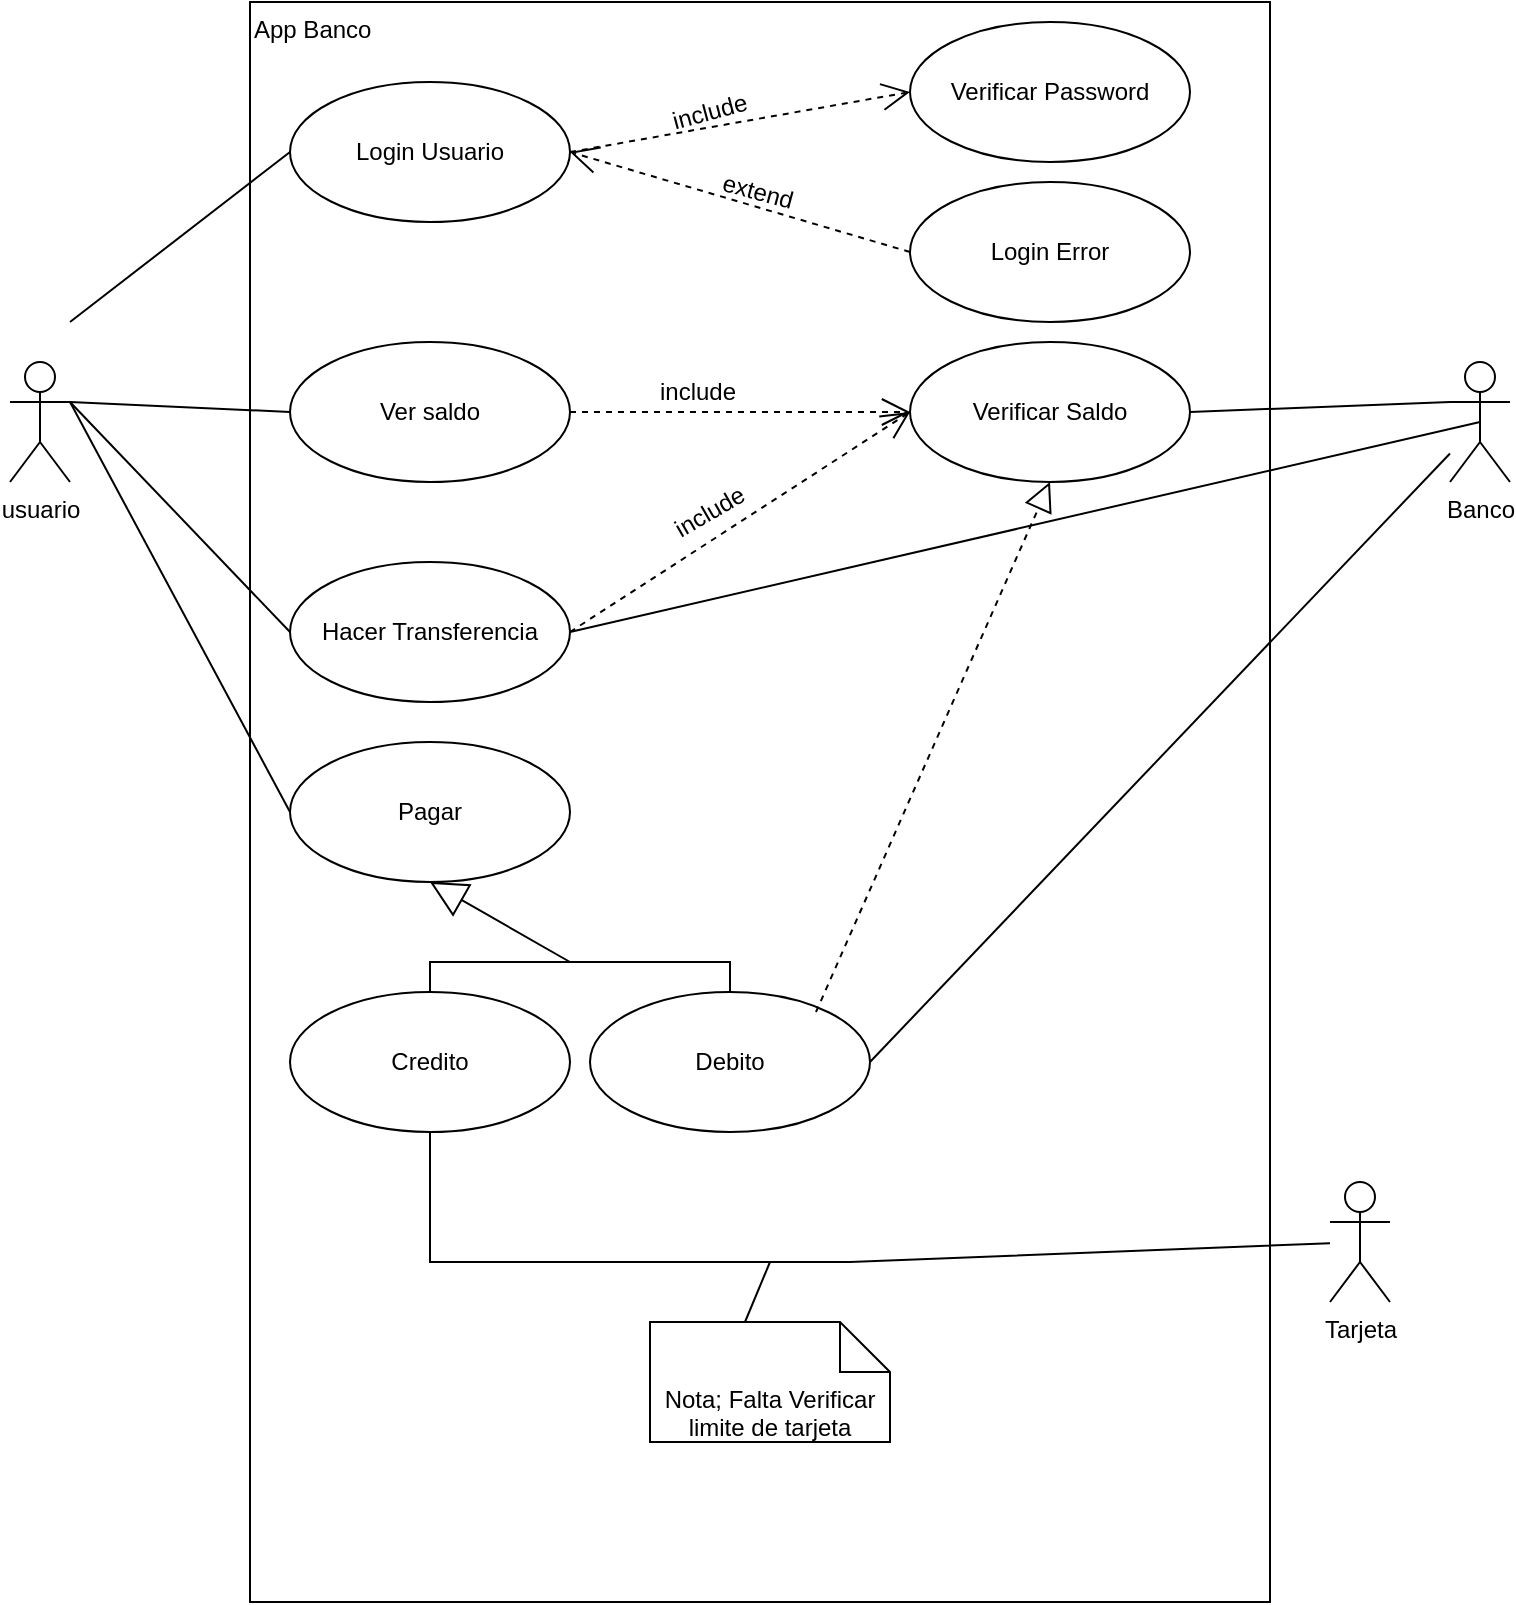 <mxfile version="26.2.9">
  <diagram name="Página-1" id="tseR-BPoztX5uIfRD1EI">
    <mxGraphModel dx="868" dy="477" grid="1" gridSize="10" guides="1" tooltips="1" connect="1" arrows="1" fold="1" page="1" pageScale="1" pageWidth="827" pageHeight="1169" math="0" shadow="0">
      <root>
        <mxCell id="0" />
        <mxCell id="1" parent="0" />
        <mxCell id="XU2VylWFoMoPEVJpkFGp-1" value="App Banco" style="whiteSpace=wrap;html=1;align=left;verticalAlign=top;" vertex="1" parent="1">
          <mxGeometry x="160" y="20" width="510" height="800" as="geometry" />
        </mxCell>
        <mxCell id="XU2VylWFoMoPEVJpkFGp-2" value="usuario" style="shape=umlActor;verticalLabelPosition=bottom;verticalAlign=top;html=1;outlineConnect=0;" vertex="1" parent="1">
          <mxGeometry x="40" y="200" width="30" height="60" as="geometry" />
        </mxCell>
        <mxCell id="XU2VylWFoMoPEVJpkFGp-3" value="Login Usuario" style="ellipse;whiteSpace=wrap;html=1;" vertex="1" parent="1">
          <mxGeometry x="180" y="60" width="140" height="70" as="geometry" />
        </mxCell>
        <mxCell id="XU2VylWFoMoPEVJpkFGp-4" value="" style="endArrow=none;html=1;rounded=0;entryX=0;entryY=0.5;entryDx=0;entryDy=0;" edge="1" parent="1" target="XU2VylWFoMoPEVJpkFGp-3">
          <mxGeometry width="50" height="50" relative="1" as="geometry">
            <mxPoint x="70" y="180" as="sourcePoint" />
            <mxPoint x="440" y="130" as="targetPoint" />
          </mxGeometry>
        </mxCell>
        <mxCell id="XU2VylWFoMoPEVJpkFGp-5" value="Ver saldo" style="ellipse;whiteSpace=wrap;html=1;" vertex="1" parent="1">
          <mxGeometry x="180" y="190" width="140" height="70" as="geometry" />
        </mxCell>
        <mxCell id="XU2VylWFoMoPEVJpkFGp-6" value="" style="endArrow=none;html=1;rounded=0;exitX=1;exitY=0.333;exitDx=0;exitDy=0;exitPerimeter=0;entryX=0;entryY=0.5;entryDx=0;entryDy=0;" edge="1" parent="1" source="XU2VylWFoMoPEVJpkFGp-2" target="XU2VylWFoMoPEVJpkFGp-5">
          <mxGeometry width="50" height="50" relative="1" as="geometry">
            <mxPoint x="390" y="180" as="sourcePoint" />
            <mxPoint x="440" y="130" as="targetPoint" />
            <Array as="points" />
          </mxGeometry>
        </mxCell>
        <mxCell id="XU2VylWFoMoPEVJpkFGp-7" value="Hacer Transferencia" style="ellipse;whiteSpace=wrap;html=1;" vertex="1" parent="1">
          <mxGeometry x="180" y="300" width="140" height="70" as="geometry" />
        </mxCell>
        <mxCell id="XU2VylWFoMoPEVJpkFGp-8" value="" style="endArrow=none;html=1;rounded=0;exitX=1;exitY=0.333;exitDx=0;exitDy=0;exitPerimeter=0;entryX=0;entryY=0.5;entryDx=0;entryDy=0;" edge="1" parent="1" source="XU2VylWFoMoPEVJpkFGp-2" target="XU2VylWFoMoPEVJpkFGp-7">
          <mxGeometry width="50" height="50" relative="1" as="geometry">
            <mxPoint x="90" y="150" as="sourcePoint" />
            <mxPoint x="180" y="300" as="targetPoint" />
          </mxGeometry>
        </mxCell>
        <mxCell id="XU2VylWFoMoPEVJpkFGp-9" value="Verificar Saldo" style="ellipse;whiteSpace=wrap;html=1;" vertex="1" parent="1">
          <mxGeometry x="490" y="190" width="140" height="70" as="geometry" />
        </mxCell>
        <mxCell id="XU2VylWFoMoPEVJpkFGp-11" value="Banco" style="shape=umlActor;verticalLabelPosition=bottom;verticalAlign=top;html=1;outlineConnect=0;" vertex="1" parent="1">
          <mxGeometry x="760" y="200" width="30" height="60" as="geometry" />
        </mxCell>
        <mxCell id="XU2VylWFoMoPEVJpkFGp-14" value="" style="endArrow=none;html=1;rounded=0;exitX=1;exitY=0.5;exitDx=0;exitDy=0;entryX=0;entryY=0.333;entryDx=0;entryDy=0;entryPerimeter=0;" edge="1" parent="1" source="XU2VylWFoMoPEVJpkFGp-9" target="XU2VylWFoMoPEVJpkFGp-11">
          <mxGeometry width="50" height="50" relative="1" as="geometry">
            <mxPoint x="90" y="150" as="sourcePoint" />
            <mxPoint x="190" y="265" as="targetPoint" />
          </mxGeometry>
        </mxCell>
        <mxCell id="XU2VylWFoMoPEVJpkFGp-18" value="Verificar Password" style="ellipse;whiteSpace=wrap;html=1;" vertex="1" parent="1">
          <mxGeometry x="490" y="30" width="140" height="70" as="geometry" />
        </mxCell>
        <mxCell id="XU2VylWFoMoPEVJpkFGp-20" value="include" style="text;html=1;align=center;verticalAlign=middle;whiteSpace=wrap;rounded=0;rotation=-15;" vertex="1" parent="1">
          <mxGeometry x="360" y="60" width="60" height="30" as="geometry" />
        </mxCell>
        <mxCell id="XU2VylWFoMoPEVJpkFGp-21" value="Login Error" style="ellipse;whiteSpace=wrap;html=1;" vertex="1" parent="1">
          <mxGeometry x="490" y="110" width="140" height="70" as="geometry" />
        </mxCell>
        <mxCell id="XU2VylWFoMoPEVJpkFGp-24" value="extend" style="text;html=1;align=center;verticalAlign=middle;whiteSpace=wrap;rounded=0;rotation=15;" vertex="1" parent="1">
          <mxGeometry x="384" y="100" width="60" height="30" as="geometry" />
        </mxCell>
        <mxCell id="XU2VylWFoMoPEVJpkFGp-25" value="include" style="text;html=1;align=center;verticalAlign=middle;whiteSpace=wrap;rounded=0;rotation=-30;" vertex="1" parent="1">
          <mxGeometry x="360" y="260" width="60" height="30" as="geometry" />
        </mxCell>
        <mxCell id="XU2VylWFoMoPEVJpkFGp-26" value="Pagar" style="ellipse;whiteSpace=wrap;html=1;" vertex="1" parent="1">
          <mxGeometry x="180" y="390" width="140" height="70" as="geometry" />
        </mxCell>
        <mxCell id="XU2VylWFoMoPEVJpkFGp-27" value="" style="endArrow=none;html=1;rounded=0;exitX=1;exitY=0.333;exitDx=0;exitDy=0;exitPerimeter=0;entryX=0;entryY=0.5;entryDx=0;entryDy=0;" edge="1" parent="1" source="XU2VylWFoMoPEVJpkFGp-2" target="XU2VylWFoMoPEVJpkFGp-26">
          <mxGeometry width="50" height="50" relative="1" as="geometry">
            <mxPoint x="80" y="230" as="sourcePoint" />
            <mxPoint x="190" y="345" as="targetPoint" />
          </mxGeometry>
        </mxCell>
        <mxCell id="XU2VylWFoMoPEVJpkFGp-28" value="" style="endArrow=none;html=1;rounded=0;exitX=1;exitY=0.5;exitDx=0;exitDy=0;entryX=0.5;entryY=0.5;entryDx=0;entryDy=0;entryPerimeter=0;" edge="1" parent="1" source="XU2VylWFoMoPEVJpkFGp-7" target="XU2VylWFoMoPEVJpkFGp-11">
          <mxGeometry width="50" height="50" relative="1" as="geometry">
            <mxPoint x="390" y="310" as="sourcePoint" />
            <mxPoint x="440" y="260" as="targetPoint" />
          </mxGeometry>
        </mxCell>
        <mxCell id="XU2VylWFoMoPEVJpkFGp-29" value="Credito" style="ellipse;whiteSpace=wrap;html=1;" vertex="1" parent="1">
          <mxGeometry x="180" y="515" width="140" height="70" as="geometry" />
        </mxCell>
        <mxCell id="XU2VylWFoMoPEVJpkFGp-30" value="Debito" style="ellipse;whiteSpace=wrap;html=1;" vertex="1" parent="1">
          <mxGeometry x="330" y="515" width="140" height="70" as="geometry" />
        </mxCell>
        <mxCell id="XU2VylWFoMoPEVJpkFGp-33" value="" style="endArrow=open;endSize=12;dashed=1;html=1;rounded=0;exitX=1;exitY=0.5;exitDx=0;exitDy=0;entryX=0;entryY=0.5;entryDx=0;entryDy=0;" edge="1" parent="1" source="XU2VylWFoMoPEVJpkFGp-5" target="XU2VylWFoMoPEVJpkFGp-9">
          <mxGeometry width="160" relative="1" as="geometry">
            <mxPoint x="440" y="280" as="sourcePoint" />
            <mxPoint x="600" y="280" as="targetPoint" />
          </mxGeometry>
        </mxCell>
        <mxCell id="XU2VylWFoMoPEVJpkFGp-35" value="" style="endArrow=open;endSize=12;dashed=1;html=1;rounded=0;exitX=1;exitY=0.5;exitDx=0;exitDy=0;entryX=0;entryY=0.5;entryDx=0;entryDy=0;" edge="1" parent="1" source="XU2VylWFoMoPEVJpkFGp-3" target="XU2VylWFoMoPEVJpkFGp-18">
          <mxGeometry width="160" relative="1" as="geometry">
            <mxPoint x="330" y="235" as="sourcePoint" />
            <mxPoint x="500" y="235" as="targetPoint" />
          </mxGeometry>
        </mxCell>
        <mxCell id="XU2VylWFoMoPEVJpkFGp-36" value="" style="endArrow=open;endSize=12;dashed=1;html=1;rounded=0;exitX=0;exitY=0.5;exitDx=0;exitDy=0;entryX=1;entryY=0.5;entryDx=0;entryDy=0;" edge="1" parent="1" source="XU2VylWFoMoPEVJpkFGp-21" target="XU2VylWFoMoPEVJpkFGp-3">
          <mxGeometry width="160" relative="1" as="geometry">
            <mxPoint x="340" y="245" as="sourcePoint" />
            <mxPoint x="510" y="245" as="targetPoint" />
          </mxGeometry>
        </mxCell>
        <mxCell id="XU2VylWFoMoPEVJpkFGp-37" value="include" style="text;html=1;align=center;verticalAlign=middle;whiteSpace=wrap;rounded=0;rotation=0;" vertex="1" parent="1">
          <mxGeometry x="354" y="200" width="60" height="30" as="geometry" />
        </mxCell>
        <mxCell id="XU2VylWFoMoPEVJpkFGp-38" value="" style="endArrow=open;endSize=12;dashed=1;html=1;rounded=0;exitX=1;exitY=0.5;exitDx=0;exitDy=0;entryX=0;entryY=0.5;entryDx=0;entryDy=0;" edge="1" parent="1" source="XU2VylWFoMoPEVJpkFGp-7" target="XU2VylWFoMoPEVJpkFGp-9">
          <mxGeometry width="160" relative="1" as="geometry">
            <mxPoint x="330" y="235" as="sourcePoint" />
            <mxPoint x="500" y="235" as="targetPoint" />
          </mxGeometry>
        </mxCell>
        <mxCell id="XU2VylWFoMoPEVJpkFGp-39" value="" style="endArrow=none;html=1;rounded=0;exitX=0.5;exitY=0;exitDx=0;exitDy=0;entryX=0.5;entryY=0;entryDx=0;entryDy=0;" edge="1" parent="1" source="XU2VylWFoMoPEVJpkFGp-30" target="XU2VylWFoMoPEVJpkFGp-29">
          <mxGeometry width="50" height="50" relative="1" as="geometry">
            <mxPoint x="490" y="510" as="sourcePoint" />
            <mxPoint x="540" y="460" as="targetPoint" />
            <Array as="points">
              <mxPoint x="400" y="500" />
              <mxPoint x="320" y="500" />
              <mxPoint x="250" y="500" />
            </Array>
          </mxGeometry>
        </mxCell>
        <mxCell id="XU2VylWFoMoPEVJpkFGp-40" value="" style="endArrow=block;endSize=16;endFill=0;html=1;rounded=0;entryX=0.5;entryY=1;entryDx=0;entryDy=0;" edge="1" parent="1" target="XU2VylWFoMoPEVJpkFGp-26">
          <mxGeometry x="-0.008" width="160" relative="1" as="geometry">
            <mxPoint x="320" y="500" as="sourcePoint" />
            <mxPoint x="600" y="580" as="targetPoint" />
            <mxPoint as="offset" />
          </mxGeometry>
        </mxCell>
        <mxCell id="XU2VylWFoMoPEVJpkFGp-41" value="Nota; Falta Verificar limite de tarjeta" style="shape=note2;boundedLbl=1;whiteSpace=wrap;html=1;size=25;verticalAlign=top;align=center;" vertex="1" parent="1">
          <mxGeometry x="360" y="680" width="120" height="60" as="geometry" />
        </mxCell>
        <mxCell id="XU2VylWFoMoPEVJpkFGp-42" value="" style="endArrow=none;html=1;rounded=0;exitX=0.5;exitY=1;exitDx=0;exitDy=0;" edge="1" parent="1" source="XU2VylWFoMoPEVJpkFGp-29" target="XU2VylWFoMoPEVJpkFGp-44">
          <mxGeometry width="50" height="50" relative="1" as="geometry">
            <mxPoint x="490" y="610" as="sourcePoint" />
            <mxPoint x="540" y="560" as="targetPoint" />
            <Array as="points">
              <mxPoint x="250" y="650" />
              <mxPoint x="460" y="650" />
            </Array>
          </mxGeometry>
        </mxCell>
        <mxCell id="XU2VylWFoMoPEVJpkFGp-43" value="" style="endArrow=none;html=1;rounded=0;exitX=0;exitY=0;exitDx=47.5;exitDy=0;exitPerimeter=0;" edge="1" parent="1" source="XU2VylWFoMoPEVJpkFGp-41">
          <mxGeometry width="50" height="50" relative="1" as="geometry">
            <mxPoint x="490" y="610" as="sourcePoint" />
            <mxPoint x="420" y="650" as="targetPoint" />
          </mxGeometry>
        </mxCell>
        <mxCell id="XU2VylWFoMoPEVJpkFGp-44" value="Tarjeta" style="shape=umlActor;verticalLabelPosition=bottom;verticalAlign=top;html=1;outlineConnect=0;" vertex="1" parent="1">
          <mxGeometry x="700" y="610" width="30" height="60" as="geometry" />
        </mxCell>
        <mxCell id="XU2VylWFoMoPEVJpkFGp-45" value="" style="endArrow=none;html=1;rounded=0;exitX=1;exitY=0.5;exitDx=0;exitDy=0;" edge="1" parent="1" source="XU2VylWFoMoPEVJpkFGp-30" target="XU2VylWFoMoPEVJpkFGp-11">
          <mxGeometry width="50" height="50" relative="1" as="geometry">
            <mxPoint x="490" y="510" as="sourcePoint" />
            <mxPoint x="540" y="460" as="targetPoint" />
          </mxGeometry>
        </mxCell>
        <mxCell id="XU2VylWFoMoPEVJpkFGp-46" value="" style="endArrow=block;dashed=1;endFill=0;endSize=12;html=1;rounded=0;exitX=0.807;exitY=0.143;exitDx=0;exitDy=0;exitPerimeter=0;entryX=0.5;entryY=1;entryDx=0;entryDy=0;" edge="1" parent="1" source="XU2VylWFoMoPEVJpkFGp-30" target="XU2VylWFoMoPEVJpkFGp-9">
          <mxGeometry width="160" relative="1" as="geometry">
            <mxPoint x="440" y="380" as="sourcePoint" />
            <mxPoint x="600" y="380" as="targetPoint" />
          </mxGeometry>
        </mxCell>
      </root>
    </mxGraphModel>
  </diagram>
</mxfile>
